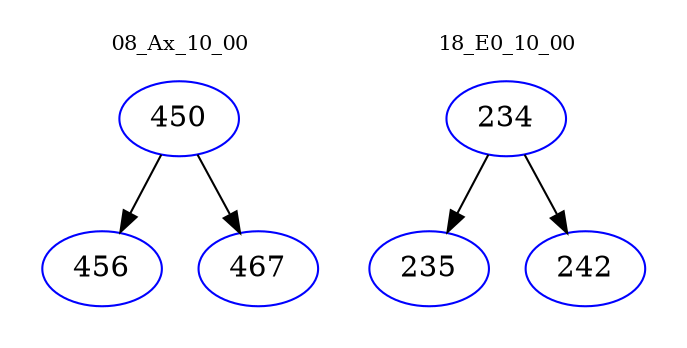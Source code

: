 digraph{
subgraph cluster_0 {
color = white
label = "08_Ax_10_00";
fontsize=10;
T0_450 [label="450", color="blue"]
T0_450 -> T0_456 [color="black"]
T0_456 [label="456", color="blue"]
T0_450 -> T0_467 [color="black"]
T0_467 [label="467", color="blue"]
}
subgraph cluster_1 {
color = white
label = "18_E0_10_00";
fontsize=10;
T1_234 [label="234", color="blue"]
T1_234 -> T1_235 [color="black"]
T1_235 [label="235", color="blue"]
T1_234 -> T1_242 [color="black"]
T1_242 [label="242", color="blue"]
}
}
